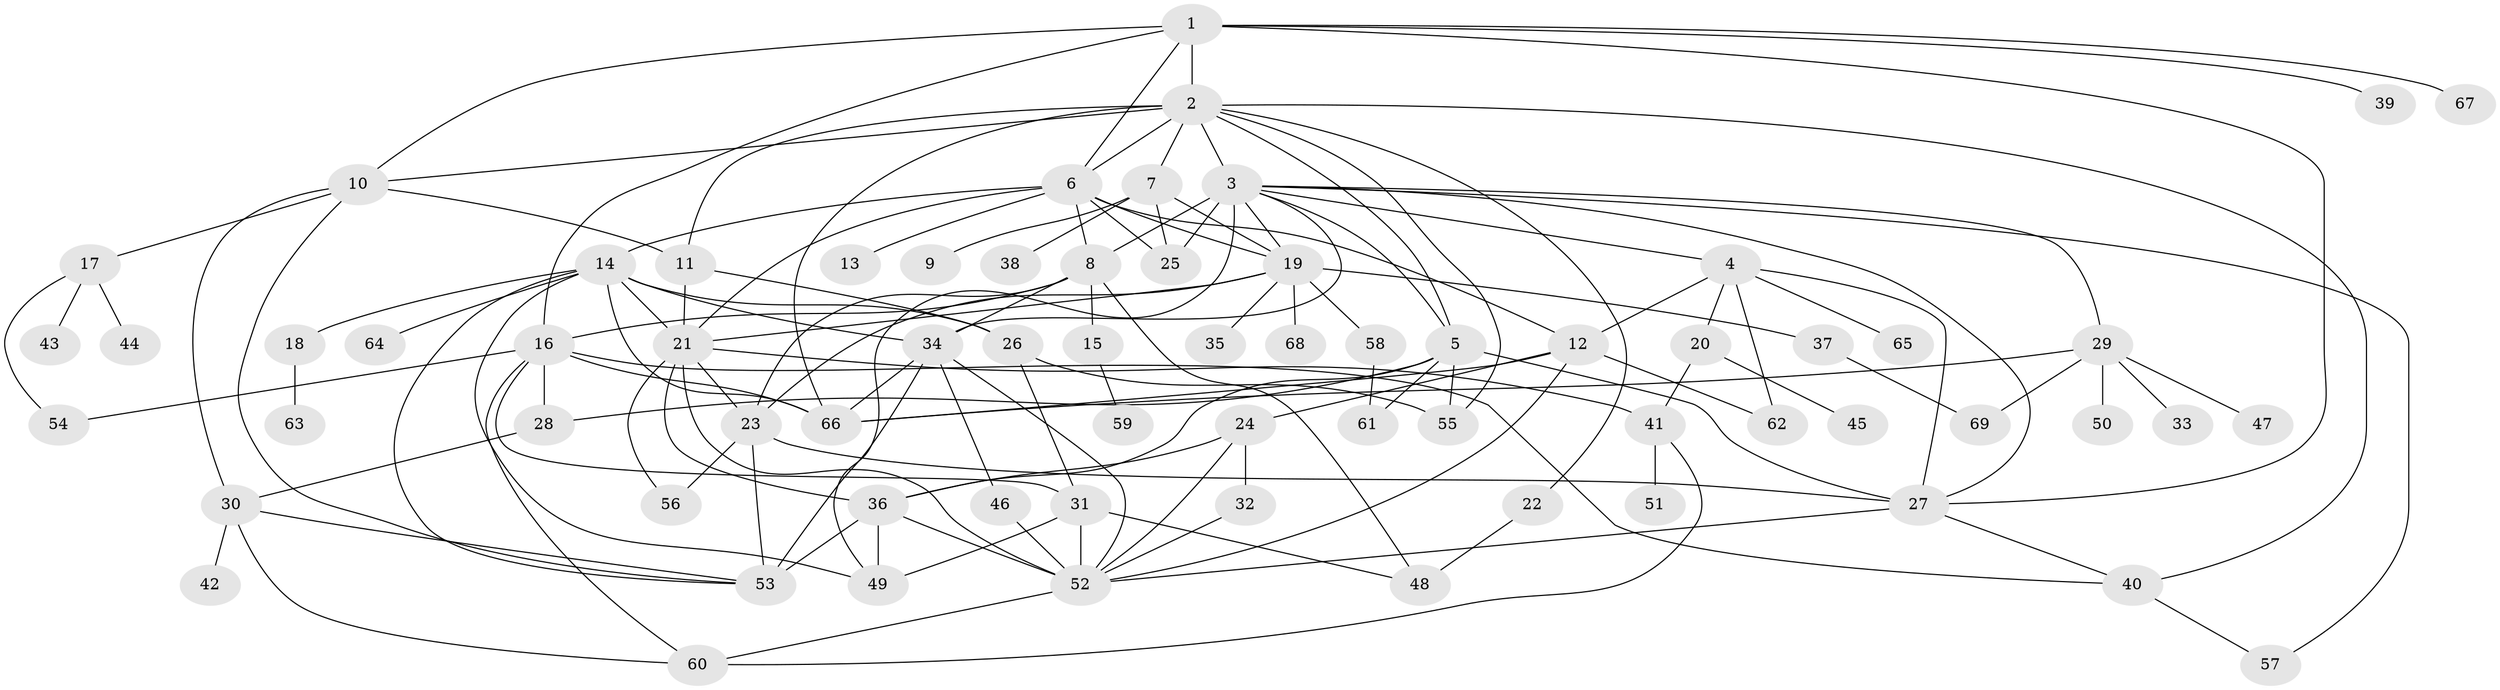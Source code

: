// original degree distribution, {1: 0.4744525547445255, 18: 0.0072992700729927005, 19: 0.0072992700729927005, 7: 0.029197080291970802, 4: 0.043795620437956206, 9: 0.021897810218978103, 10: 0.029197080291970802, 5: 0.058394160583941604, 6: 0.0364963503649635, 2: 0.16058394160583941, 3: 0.10948905109489052, 12: 0.014598540145985401, 8: 0.0072992700729927005}
// Generated by graph-tools (version 1.1) at 2025/35/03/09/25 02:35:32]
// undirected, 69 vertices, 133 edges
graph export_dot {
graph [start="1"]
  node [color=gray90,style=filled];
  1;
  2;
  3;
  4;
  5;
  6;
  7;
  8;
  9;
  10;
  11;
  12;
  13;
  14;
  15;
  16;
  17;
  18;
  19;
  20;
  21;
  22;
  23;
  24;
  25;
  26;
  27;
  28;
  29;
  30;
  31;
  32;
  33;
  34;
  35;
  36;
  37;
  38;
  39;
  40;
  41;
  42;
  43;
  44;
  45;
  46;
  47;
  48;
  49;
  50;
  51;
  52;
  53;
  54;
  55;
  56;
  57;
  58;
  59;
  60;
  61;
  62;
  63;
  64;
  65;
  66;
  67;
  68;
  69;
  1 -- 2 [weight=7.0];
  1 -- 6 [weight=1.0];
  1 -- 10 [weight=1.0];
  1 -- 16 [weight=1.0];
  1 -- 27 [weight=1.0];
  1 -- 39 [weight=1.0];
  1 -- 67 [weight=1.0];
  2 -- 3 [weight=1.0];
  2 -- 5 [weight=1.0];
  2 -- 6 [weight=1.0];
  2 -- 7 [weight=1.0];
  2 -- 10 [weight=1.0];
  2 -- 11 [weight=1.0];
  2 -- 22 [weight=1.0];
  2 -- 40 [weight=1.0];
  2 -- 55 [weight=1.0];
  2 -- 66 [weight=1.0];
  3 -- 4 [weight=1.0];
  3 -- 5 [weight=1.0];
  3 -- 8 [weight=1.0];
  3 -- 19 [weight=1.0];
  3 -- 25 [weight=8.0];
  3 -- 27 [weight=1.0];
  3 -- 29 [weight=1.0];
  3 -- 34 [weight=1.0];
  3 -- 49 [weight=1.0];
  3 -- 57 [weight=1.0];
  4 -- 12 [weight=1.0];
  4 -- 20 [weight=1.0];
  4 -- 27 [weight=1.0];
  4 -- 62 [weight=1.0];
  4 -- 65 [weight=1.0];
  5 -- 27 [weight=1.0];
  5 -- 28 [weight=1.0];
  5 -- 36 [weight=2.0];
  5 -- 55 [weight=1.0];
  5 -- 61 [weight=1.0];
  6 -- 8 [weight=1.0];
  6 -- 12 [weight=1.0];
  6 -- 13 [weight=2.0];
  6 -- 14 [weight=1.0];
  6 -- 19 [weight=1.0];
  6 -- 21 [weight=1.0];
  6 -- 25 [weight=1.0];
  7 -- 9 [weight=1.0];
  7 -- 19 [weight=1.0];
  7 -- 25 [weight=1.0];
  7 -- 38 [weight=1.0];
  8 -- 15 [weight=1.0];
  8 -- 16 [weight=1.0];
  8 -- 23 [weight=1.0];
  8 -- 34 [weight=4.0];
  8 -- 48 [weight=1.0];
  10 -- 11 [weight=1.0];
  10 -- 17 [weight=1.0];
  10 -- 30 [weight=1.0];
  10 -- 53 [weight=1.0];
  11 -- 21 [weight=1.0];
  11 -- 26 [weight=2.0];
  12 -- 24 [weight=2.0];
  12 -- 52 [weight=1.0];
  12 -- 62 [weight=1.0];
  12 -- 66 [weight=1.0];
  14 -- 18 [weight=1.0];
  14 -- 21 [weight=1.0];
  14 -- 26 [weight=1.0];
  14 -- 34 [weight=1.0];
  14 -- 49 [weight=1.0];
  14 -- 53 [weight=1.0];
  14 -- 64 [weight=1.0];
  14 -- 66 [weight=1.0];
  15 -- 59 [weight=1.0];
  16 -- 28 [weight=1.0];
  16 -- 31 [weight=1.0];
  16 -- 40 [weight=1.0];
  16 -- 54 [weight=1.0];
  16 -- 60 [weight=1.0];
  16 -- 66 [weight=1.0];
  17 -- 43 [weight=1.0];
  17 -- 44 [weight=1.0];
  17 -- 54 [weight=1.0];
  18 -- 63 [weight=1.0];
  19 -- 21 [weight=1.0];
  19 -- 23 [weight=1.0];
  19 -- 35 [weight=1.0];
  19 -- 37 [weight=1.0];
  19 -- 58 [weight=1.0];
  19 -- 68 [weight=1.0];
  20 -- 41 [weight=1.0];
  20 -- 45 [weight=1.0];
  21 -- 23 [weight=1.0];
  21 -- 36 [weight=1.0];
  21 -- 41 [weight=1.0];
  21 -- 52 [weight=1.0];
  21 -- 56 [weight=1.0];
  22 -- 48 [weight=2.0];
  23 -- 27 [weight=1.0];
  23 -- 53 [weight=1.0];
  23 -- 56 [weight=2.0];
  24 -- 32 [weight=1.0];
  24 -- 36 [weight=1.0];
  24 -- 52 [weight=1.0];
  26 -- 31 [weight=1.0];
  26 -- 55 [weight=1.0];
  27 -- 40 [weight=1.0];
  27 -- 52 [weight=1.0];
  28 -- 30 [weight=1.0];
  29 -- 33 [weight=1.0];
  29 -- 47 [weight=1.0];
  29 -- 50 [weight=1.0];
  29 -- 66 [weight=1.0];
  29 -- 69 [weight=1.0];
  30 -- 42 [weight=2.0];
  30 -- 53 [weight=1.0];
  30 -- 60 [weight=1.0];
  31 -- 48 [weight=1.0];
  31 -- 49 [weight=1.0];
  31 -- 52 [weight=4.0];
  32 -- 52 [weight=1.0];
  34 -- 46 [weight=1.0];
  34 -- 52 [weight=1.0];
  34 -- 53 [weight=1.0];
  34 -- 66 [weight=1.0];
  36 -- 49 [weight=2.0];
  36 -- 52 [weight=1.0];
  36 -- 53 [weight=3.0];
  37 -- 69 [weight=1.0];
  40 -- 57 [weight=1.0];
  41 -- 51 [weight=1.0];
  41 -- 60 [weight=1.0];
  46 -- 52 [weight=1.0];
  52 -- 60 [weight=1.0];
  58 -- 61 [weight=1.0];
}
